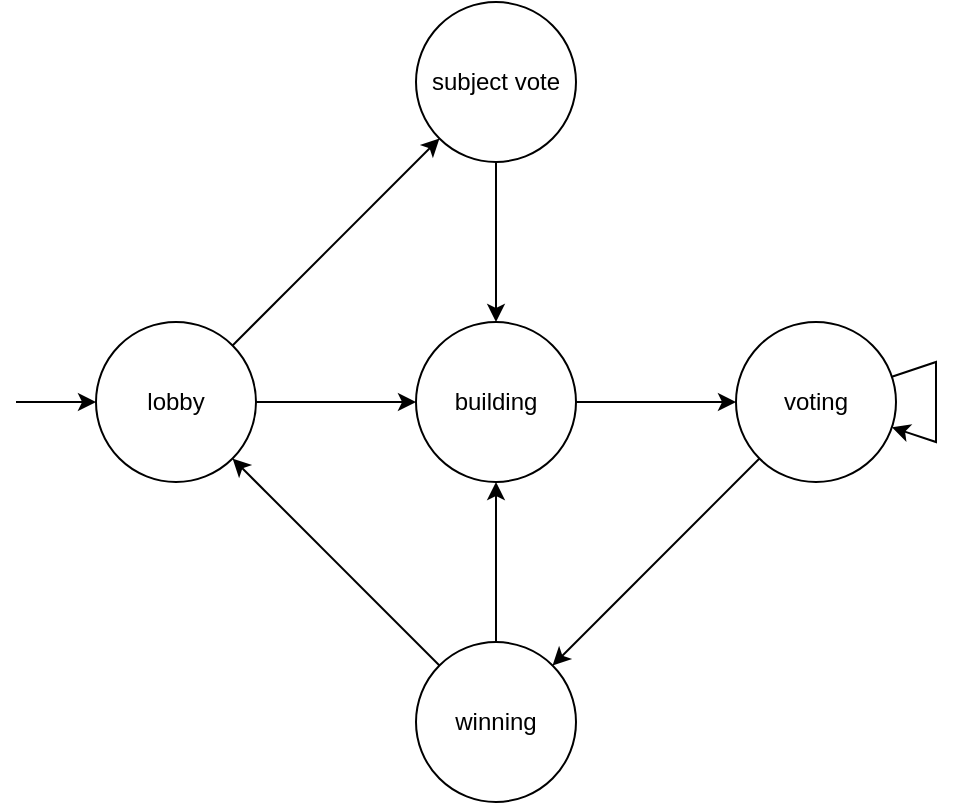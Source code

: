 <mxfile version="20.8.20" type="device"><diagram id="HdZv5y2NnrX9jDgwjqH5" name="Page-1"><mxGraphModel dx="2021" dy="1921" grid="1" gridSize="10" guides="1" tooltips="1" connect="1" arrows="1" fold="1" page="1" pageScale="1" pageWidth="827" pageHeight="1169" math="0" shadow="0"><root><mxCell id="0"/><mxCell id="1" parent="0"/><mxCell id="XTpvDUfQx-3vXK6NCZ-9-1" value="lobby" style="ellipse;whiteSpace=wrap;html=1;aspect=fixed;" vertex="1" parent="1"><mxGeometry x="40" y="40" width="80" height="80" as="geometry"/></mxCell><mxCell id="XTpvDUfQx-3vXK6NCZ-9-2" value="building" style="ellipse;whiteSpace=wrap;html=1;aspect=fixed;" vertex="1" parent="1"><mxGeometry x="200" y="40" width="80" height="80" as="geometry"/></mxCell><mxCell id="XTpvDUfQx-3vXK6NCZ-9-3" value="voting" style="ellipse;whiteSpace=wrap;html=1;aspect=fixed;" vertex="1" parent="1"><mxGeometry x="360" y="40" width="80" height="80" as="geometry"/></mxCell><mxCell id="XTpvDUfQx-3vXK6NCZ-9-4" value="winning" style="ellipse;whiteSpace=wrap;html=1;aspect=fixed;" vertex="1" parent="1"><mxGeometry x="200" y="200" width="80" height="80" as="geometry"/></mxCell><mxCell id="XTpvDUfQx-3vXK6NCZ-9-5" value="subject vote" style="ellipse;whiteSpace=wrap;html=1;aspect=fixed;" vertex="1" parent="1"><mxGeometry x="200" y="-120" width="80" height="80" as="geometry"/></mxCell><mxCell id="XTpvDUfQx-3vXK6NCZ-9-6" value="" style="endArrow=classic;html=1;rounded=0;" edge="1" parent="1" source="XTpvDUfQx-3vXK6NCZ-9-1" target="XTpvDUfQx-3vXK6NCZ-9-5"><mxGeometry width="50" height="50" relative="1" as="geometry"><mxPoint x="110" y="190" as="sourcePoint"/><mxPoint x="160" y="140" as="targetPoint"/></mxGeometry></mxCell><mxCell id="XTpvDUfQx-3vXK6NCZ-9-7" value="" style="endArrow=classic;html=1;rounded=0;" edge="1" parent="1" source="XTpvDUfQx-3vXK6NCZ-9-5" target="XTpvDUfQx-3vXK6NCZ-9-2"><mxGeometry width="50" height="50" relative="1" as="geometry"><mxPoint x="220" y="10" as="sourcePoint"/><mxPoint x="270" y="-40" as="targetPoint"/></mxGeometry></mxCell><mxCell id="XTpvDUfQx-3vXK6NCZ-9-8" value="" style="endArrow=classic;html=1;rounded=0;" edge="1" parent="1" source="XTpvDUfQx-3vXK6NCZ-9-1" target="XTpvDUfQx-3vXK6NCZ-9-2"><mxGeometry width="50" height="50" relative="1" as="geometry"><mxPoint x="130" y="170" as="sourcePoint"/><mxPoint x="180" y="120" as="targetPoint"/></mxGeometry></mxCell><mxCell id="XTpvDUfQx-3vXK6NCZ-9-9" value="" style="endArrow=classic;html=1;rounded=0;" edge="1" parent="1" source="XTpvDUfQx-3vXK6NCZ-9-2" target="XTpvDUfQx-3vXK6NCZ-9-3"><mxGeometry width="50" height="50" relative="1" as="geometry"><mxPoint x="270" y="60" as="sourcePoint"/><mxPoint x="320" y="10" as="targetPoint"/></mxGeometry></mxCell><mxCell id="XTpvDUfQx-3vXK6NCZ-9-10" value="" style="endArrow=classic;html=1;rounded=0;" edge="1" parent="1" source="XTpvDUfQx-3vXK6NCZ-9-3" target="XTpvDUfQx-3vXK6NCZ-9-4"><mxGeometry width="50" height="50" relative="1" as="geometry"><mxPoint x="260" y="270" as="sourcePoint"/><mxPoint x="310" y="220" as="targetPoint"/></mxGeometry></mxCell><mxCell id="XTpvDUfQx-3vXK6NCZ-9-11" value="" style="endArrow=classic;html=1;rounded=0;" edge="1" parent="1" source="XTpvDUfQx-3vXK6NCZ-9-4" target="XTpvDUfQx-3vXK6NCZ-9-2"><mxGeometry width="50" height="50" relative="1" as="geometry"><mxPoint x="280" y="170" as="sourcePoint"/><mxPoint x="330" y="120" as="targetPoint"/></mxGeometry></mxCell><mxCell id="XTpvDUfQx-3vXK6NCZ-9-12" value="" style="endArrow=classic;html=1;rounded=0;" edge="1" parent="1" source="XTpvDUfQx-3vXK6NCZ-9-4" target="XTpvDUfQx-3vXK6NCZ-9-1"><mxGeometry width="50" height="50" relative="1" as="geometry"><mxPoint x="90" y="210" as="sourcePoint"/><mxPoint x="140" y="160" as="targetPoint"/></mxGeometry></mxCell><mxCell id="XTpvDUfQx-3vXK6NCZ-9-13" value="" style="endArrow=classic;html=1;rounded=0;" edge="1" parent="1" target="XTpvDUfQx-3vXK6NCZ-9-1"><mxGeometry width="50" height="50" relative="1" as="geometry"><mxPoint y="80" as="sourcePoint"/><mxPoint x="40" y="170" as="targetPoint"/></mxGeometry></mxCell><mxCell id="XTpvDUfQx-3vXK6NCZ-9-15" value="" style="endArrow=classic;html=1;rounded=0;" edge="1" parent="1" source="XTpvDUfQx-3vXK6NCZ-9-3" target="XTpvDUfQx-3vXK6NCZ-9-3"><mxGeometry width="50" height="50" relative="1" as="geometry"><mxPoint x="530" y="100" as="sourcePoint"/><mxPoint x="460" y="100" as="targetPoint"/><Array as="points"><mxPoint x="460" y="60"/></Array></mxGeometry></mxCell></root></mxGraphModel></diagram></mxfile>